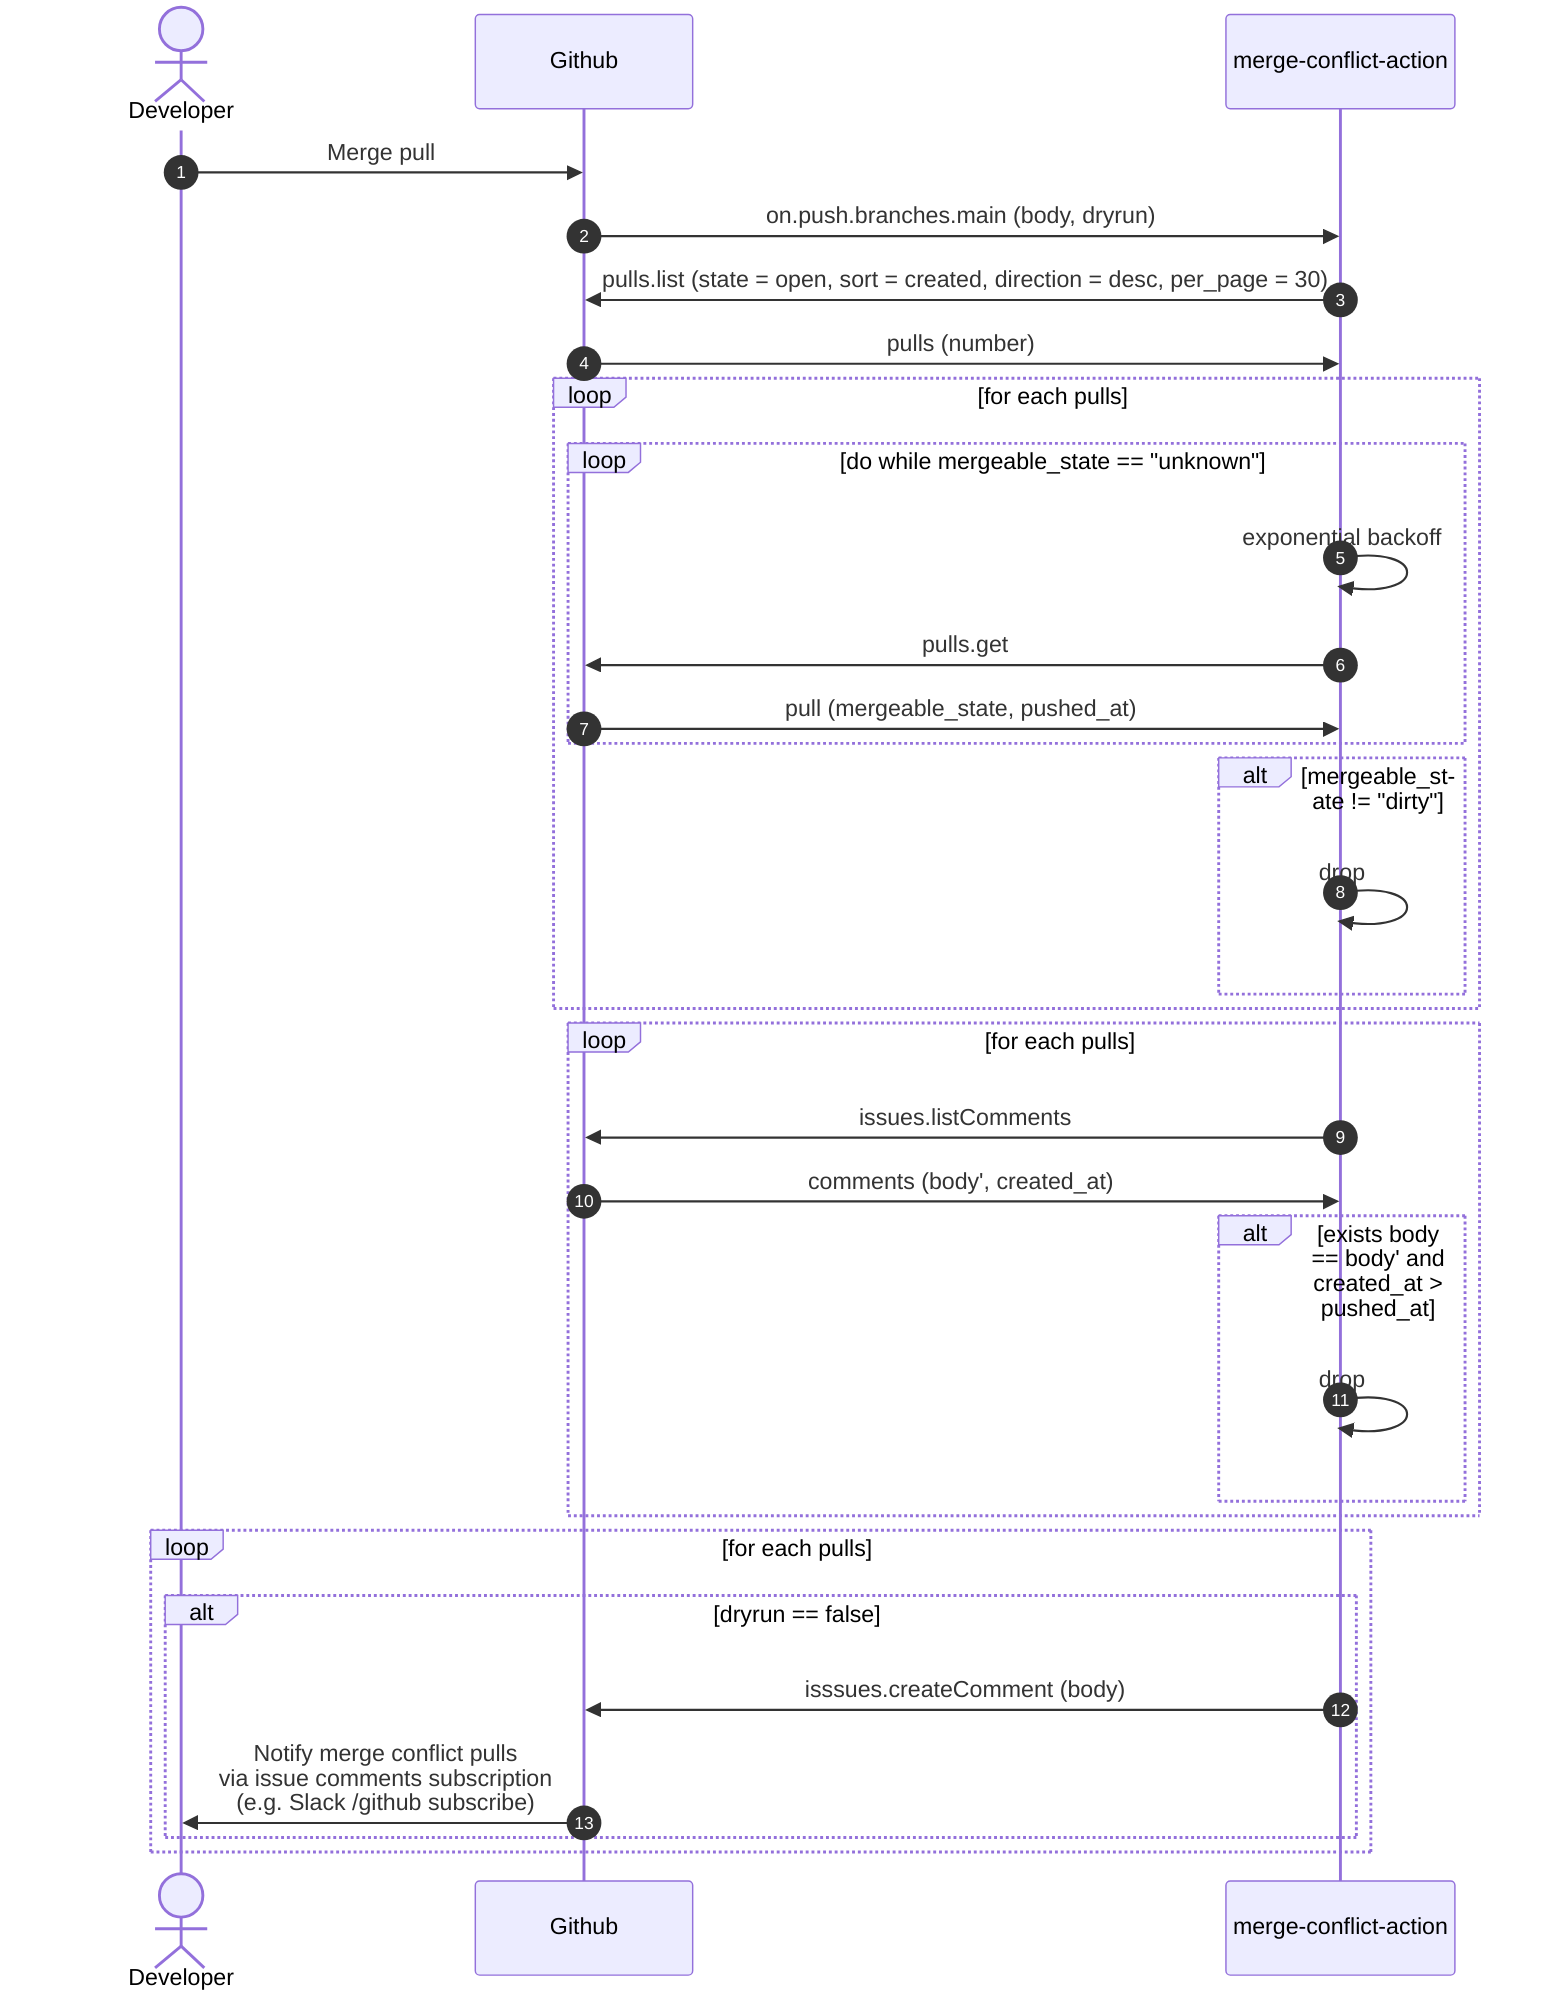 sequenceDiagram
    autonumber

    actor dev as Developer
    participant github as Github
    participant action as merge-conflict-action

    dev ->> github : Merge pull
    github ->> action : on.push.branches.main (body, dryrun)
    action ->> github : pulls.list (state = open, sort = created, direction = desc, per_page = 30)
    github ->> action : pulls (number)

    loop for each pulls
        loop do while mergeable_state == "unknown"
            action ->> action : exponential backoff
            action ->> github : pulls.get
            github ->> action : pull (mergeable_state, pushed_at)
        end
        alt mergeable_state != "dirty"
            action ->> action : drop
        end
    end

    loop for each pulls
        action ->> github : issues.listComments
        github ->> action : comments (body', created_at)
        alt exists body == body' and created_at > pushed_at
            action ->> action : drop
        end
    end

    loop for each pulls
        alt dryrun == false
            action ->> github : isssues.createComment (body)
            github ->> dev : Notify merge conflict pulls <br> via issue comments subscription <br> (e.g. Slack /github subscribe)
        end
    end